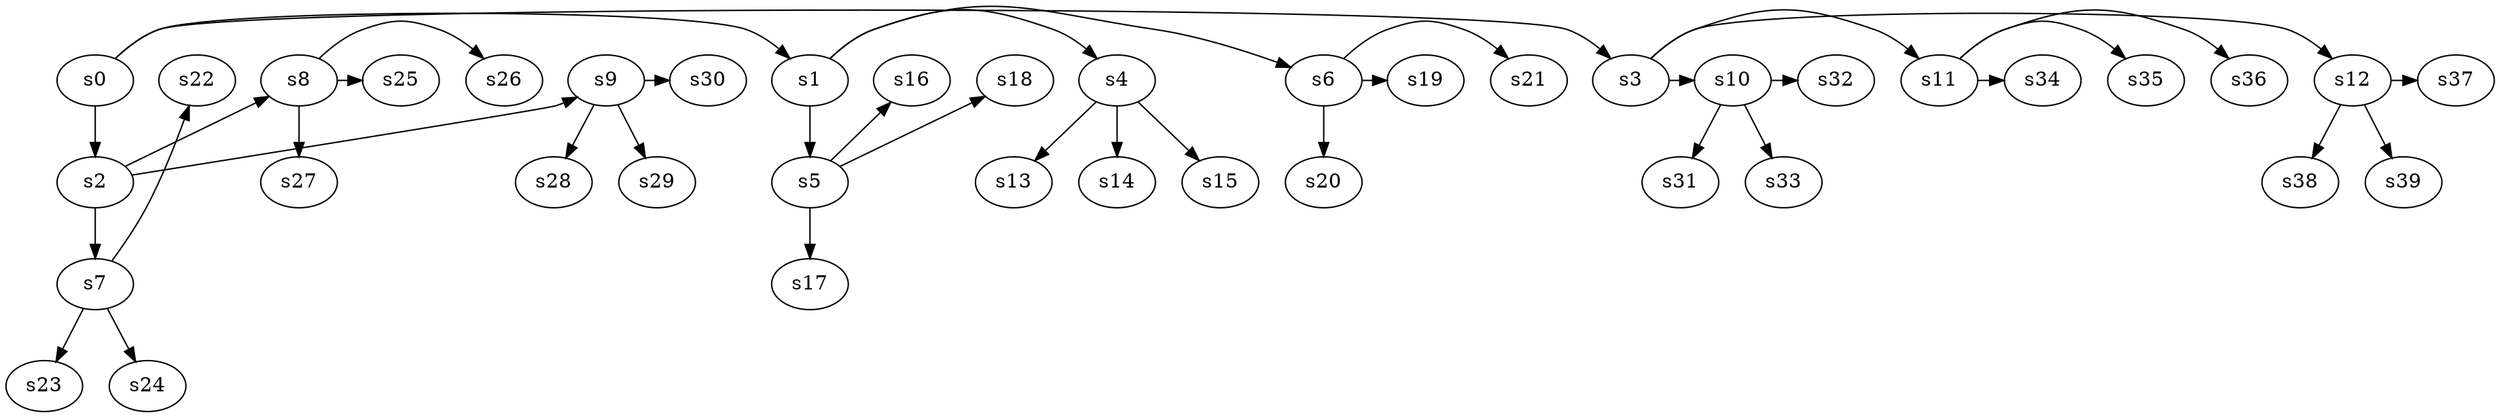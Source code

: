 digraph game_0343_branch_4_3 {
    s0 [name="s0", player=0];
    s1 [name="s1", player=0, target=1];
    s2 [name="s2", player=0];
    s3 [name="s3", player=0, target=1];
    s4 [name="s4", player=0, target=1];
    s5 [name="s5", player=1];
    s6 [name="s6", player=0];
    s7 [name="s7", player=0];
    s8 [name="s8", player=1];
    s9 [name="s9", player=1];
    s10 [name="s10", player=0];
    s11 [name="s11", player=0];
    s12 [name="s12", player=0];
    s13 [name="s13", player=1];
    s14 [name="s14", player=0];
    s15 [name="s15", player=0];
    s16 [name="s16", player=1];
    s17 [name="s17", player=0];
    s18 [name="s18", player=0];
    s19 [name="s19", player=0];
    s20 [name="s20", player=0, target=1];
    s21 [name="s21", player=0];
    s22 [name="s22", player=1];
    s23 [name="s23", player=1];
    s24 [name="s24", player=1, target=1];
    s25 [name="s25", player=1, target=1];
    s26 [name="s26", player=0];
    s27 [name="s27", player=1];
    s28 [name="s28", player=1];
    s29 [name="s29", player=1];
    s30 [name="s30", player=0, target=1];
    s31 [name="s31", player=0];
    s32 [name="s32", player=0, target=1];
    s33 [name="s33", player=1];
    s34 [name="s34", player=0, target=1];
    s35 [name="s35", player=0];
    s36 [name="s36", player=1];
    s37 [name="s37", player=1];
    s38 [name="s38", player=0];
    s39 [name="s39", player=0];

    s0 -> s1 [constraint="time % 4 == 0 || time % 4 == 1"];
    s0 -> s2;
    s0 -> s3 [constraint="time == 1 || time == 6 || time == 8"];
    s1 -> s4 [constraint="time % 5 == 1"];
    s1 -> s5;
    s1 -> s6 [constraint="time % 5 == 2"];
    s2 -> s7;
    s2 -> s8 [constraint="time % 3 == 0"];
    s2 -> s9 [constraint="time % 5 == 3"];
    s3 -> s10 [constraint="time % 4 == 0 || time % 2 == 1"];
    s3 -> s11 [constraint="time % 2 == 1"];
    s3 -> s12 [constraint="time == 7 || time == 11 || time == 12 || time == 13"];
    s4 -> s13;
    s4 -> s14;
    s4 -> s15;
    s5 -> s16 [constraint="time % 5 == 4"];
    s5 -> s17;
    s5 -> s18 [constraint="time % 6 == 1"];
    s6 -> s19 [constraint="time == 8 || time == 13"];
    s6 -> s20;
    s6 -> s21 [constraint="time % 3 == 0 || time % 3 == 1"];
    s7 -> s22 [constraint="time == 3 || time == 6"];
    s7 -> s23;
    s7 -> s24;
    s8 -> s25 [constraint="time % 6 == 2"];
    s8 -> s26 [constraint="time % 6 == 4"];
    s8 -> s27;
    s9 -> s28;
    s9 -> s29;
    s9 -> s30 [constraint="time == 5 || time == 6 || time == 11"];
    s10 -> s31;
    s10 -> s32 [constraint="time % 6 == 1"];
    s10 -> s33;
    s11 -> s34 [constraint="time == 10"];
    s11 -> s35 [constraint="time % 6 == 3"];
    s11 -> s36 [constraint="!(time % 5 == 0)"];
    s12 -> s37 [constraint="time == 1"];
    s12 -> s38;
    s12 -> s39;
}
